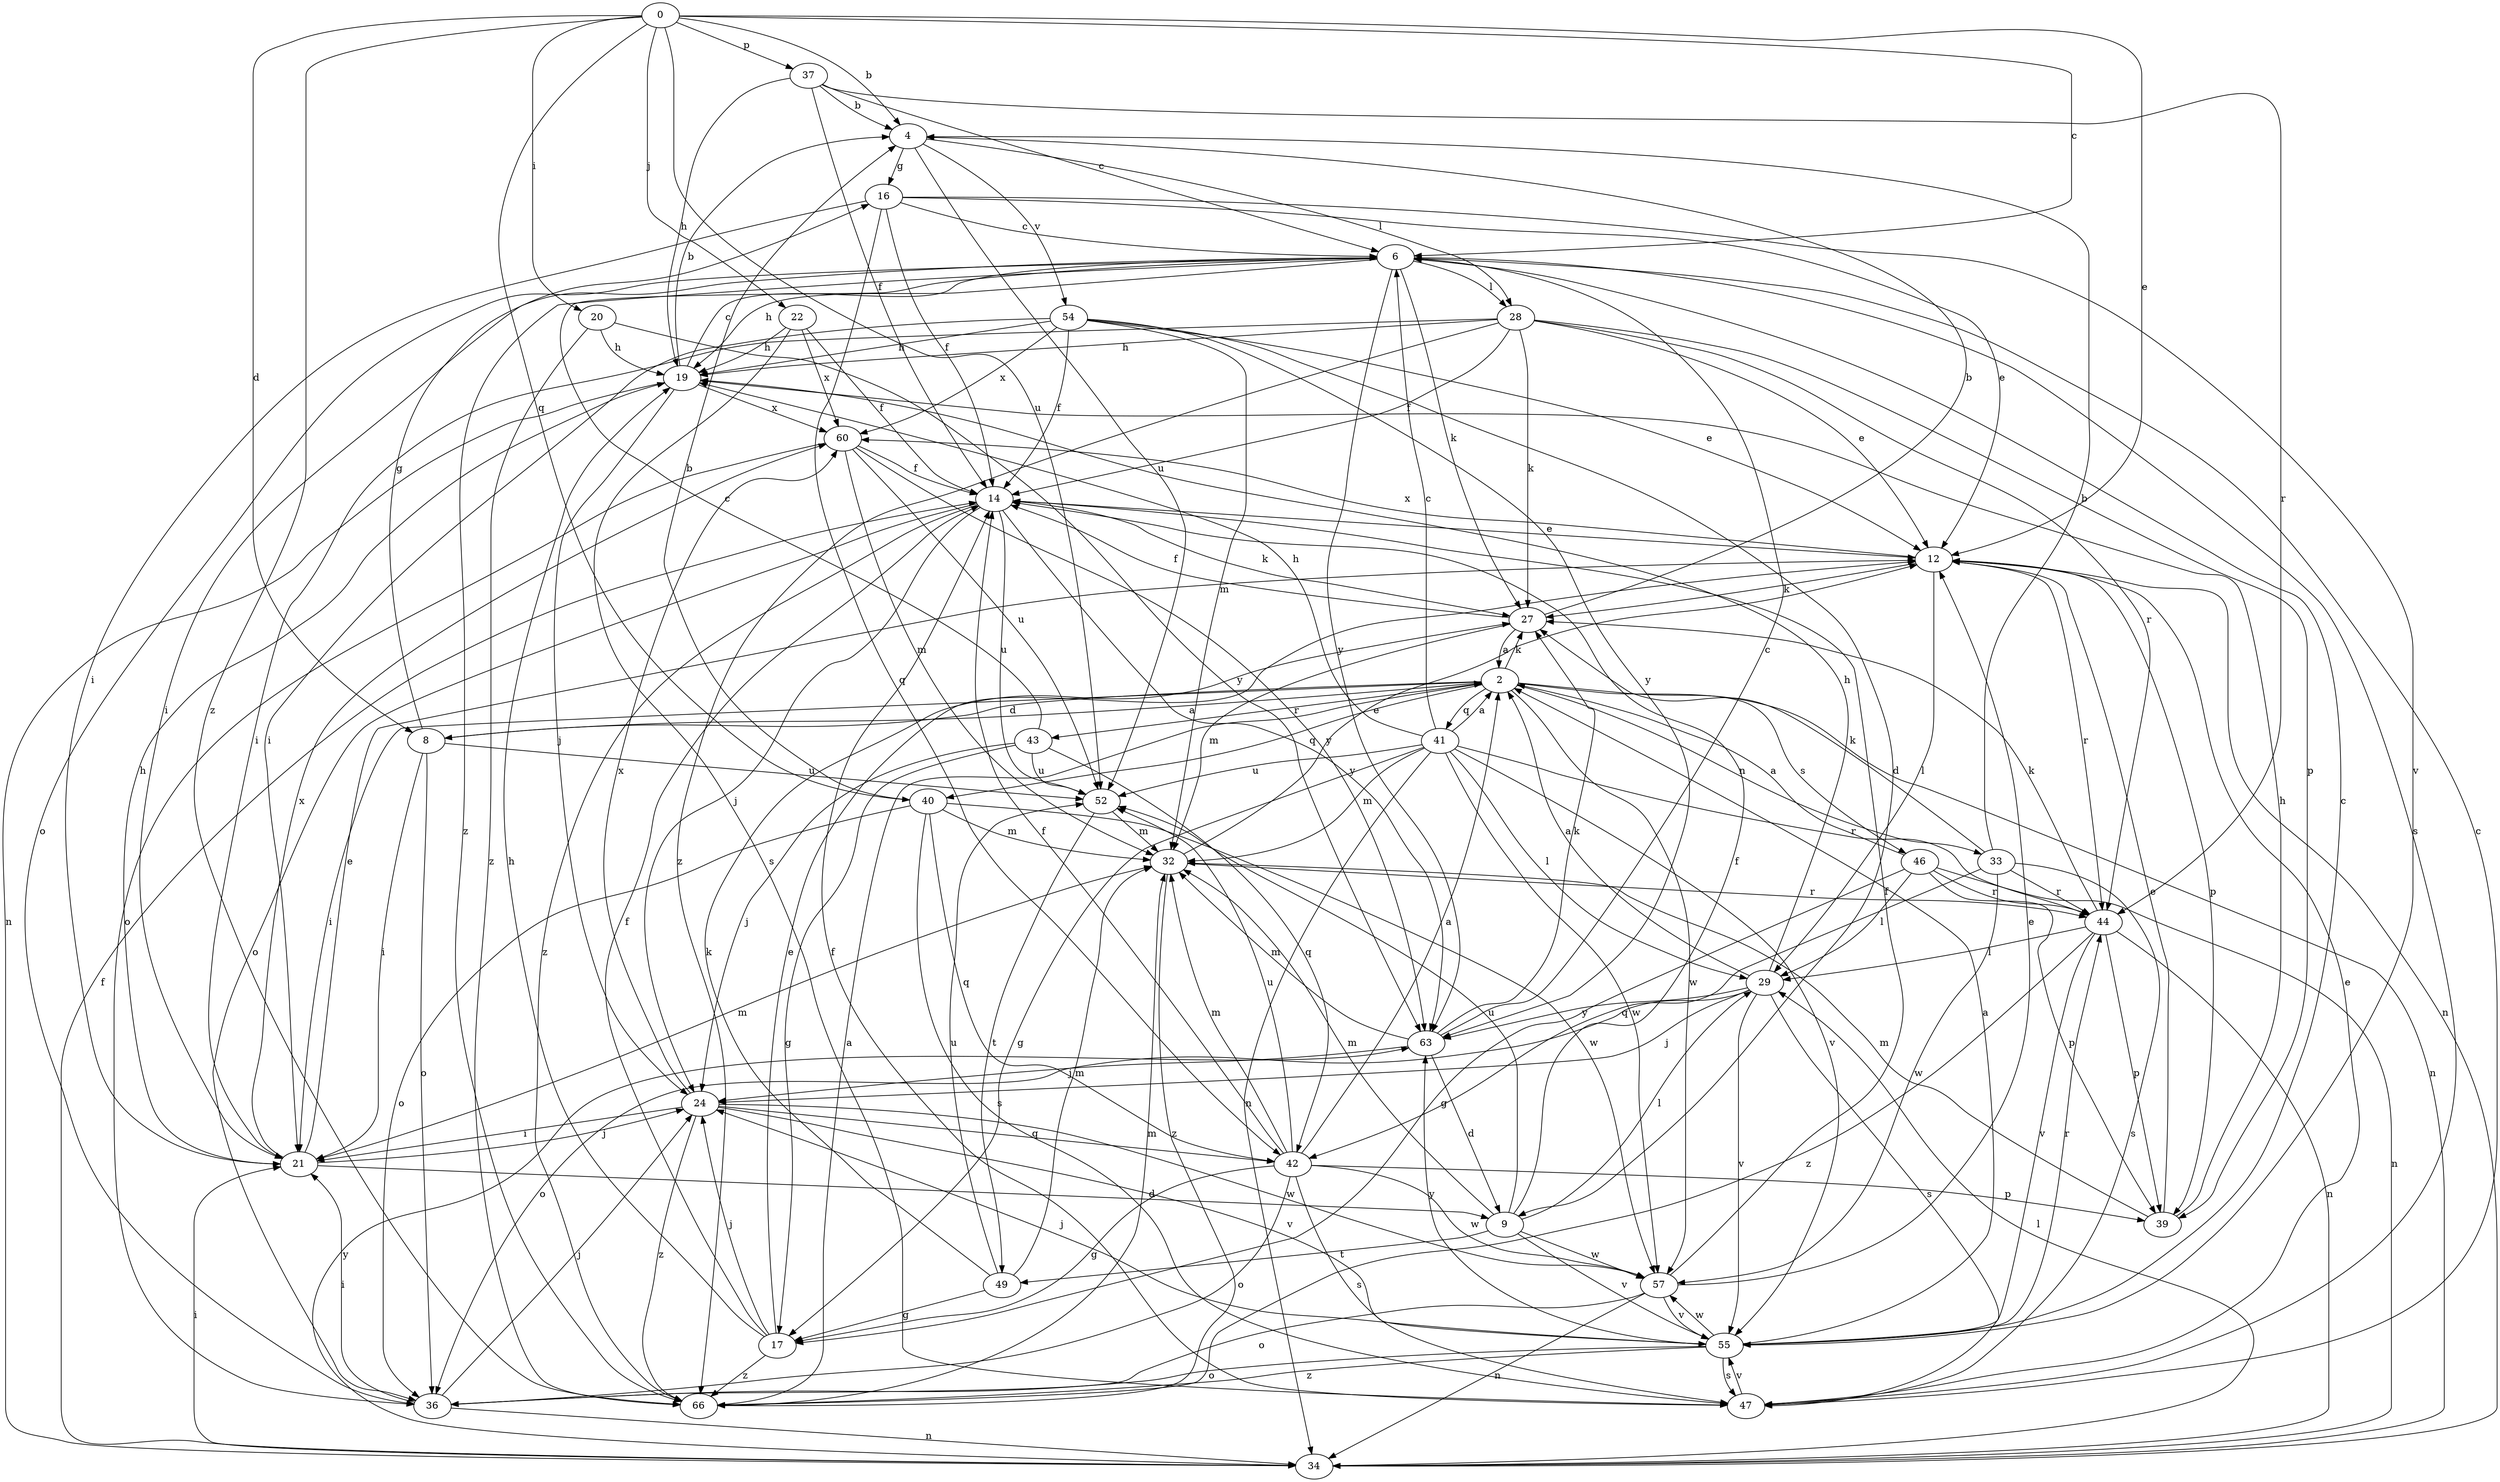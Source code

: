 strict digraph  {
0;
2;
4;
6;
8;
9;
12;
14;
16;
17;
19;
20;
21;
22;
24;
27;
28;
29;
32;
33;
34;
36;
37;
39;
40;
41;
42;
43;
44;
46;
47;
49;
52;
54;
55;
57;
60;
63;
66;
0 -> 4  [label=b];
0 -> 6  [label=c];
0 -> 8  [label=d];
0 -> 12  [label=e];
0 -> 20  [label=i];
0 -> 22  [label=j];
0 -> 37  [label=p];
0 -> 40  [label=q];
0 -> 52  [label=u];
0 -> 66  [label=z];
2 -> 8  [label=d];
2 -> 21  [label=i];
2 -> 27  [label=k];
2 -> 33  [label=n];
2 -> 34  [label=n];
2 -> 40  [label=q];
2 -> 41  [label=q];
2 -> 43  [label=r];
2 -> 46  [label=s];
2 -> 57  [label=w];
4 -> 16  [label=g];
4 -> 28  [label=l];
4 -> 52  [label=u];
4 -> 54  [label=v];
6 -> 19  [label=h];
6 -> 21  [label=i];
6 -> 27  [label=k];
6 -> 28  [label=l];
6 -> 36  [label=o];
6 -> 47  [label=s];
6 -> 63  [label=y];
6 -> 66  [label=z];
8 -> 2  [label=a];
8 -> 16  [label=g];
8 -> 21  [label=i];
8 -> 36  [label=o];
8 -> 52  [label=u];
9 -> 14  [label=f];
9 -> 29  [label=l];
9 -> 32  [label=m];
9 -> 49  [label=t];
9 -> 52  [label=u];
9 -> 55  [label=v];
9 -> 57  [label=w];
12 -> 27  [label=k];
12 -> 29  [label=l];
12 -> 34  [label=n];
12 -> 39  [label=p];
12 -> 44  [label=r];
12 -> 60  [label=x];
14 -> 12  [label=e];
14 -> 24  [label=j];
14 -> 27  [label=k];
14 -> 36  [label=o];
14 -> 52  [label=u];
14 -> 63  [label=y];
14 -> 66  [label=z];
16 -> 6  [label=c];
16 -> 12  [label=e];
16 -> 14  [label=f];
16 -> 21  [label=i];
16 -> 42  [label=q];
16 -> 55  [label=v];
17 -> 12  [label=e];
17 -> 14  [label=f];
17 -> 19  [label=h];
17 -> 24  [label=j];
17 -> 66  [label=z];
19 -> 4  [label=b];
19 -> 6  [label=c];
19 -> 24  [label=j];
19 -> 34  [label=n];
19 -> 60  [label=x];
20 -> 19  [label=h];
20 -> 63  [label=y];
20 -> 66  [label=z];
21 -> 9  [label=d];
21 -> 12  [label=e];
21 -> 19  [label=h];
21 -> 24  [label=j];
21 -> 32  [label=m];
21 -> 60  [label=x];
22 -> 14  [label=f];
22 -> 19  [label=h];
22 -> 47  [label=s];
22 -> 60  [label=x];
24 -> 21  [label=i];
24 -> 42  [label=q];
24 -> 55  [label=v];
24 -> 57  [label=w];
24 -> 60  [label=x];
24 -> 66  [label=z];
27 -> 2  [label=a];
27 -> 4  [label=b];
27 -> 14  [label=f];
27 -> 32  [label=m];
28 -> 12  [label=e];
28 -> 14  [label=f];
28 -> 19  [label=h];
28 -> 21  [label=i];
28 -> 27  [label=k];
28 -> 39  [label=p];
28 -> 44  [label=r];
28 -> 66  [label=z];
29 -> 2  [label=a];
29 -> 19  [label=h];
29 -> 24  [label=j];
29 -> 36  [label=o];
29 -> 47  [label=s];
29 -> 55  [label=v];
29 -> 63  [label=y];
32 -> 12  [label=e];
32 -> 44  [label=r];
32 -> 66  [label=z];
33 -> 4  [label=b];
33 -> 27  [label=k];
33 -> 42  [label=q];
33 -> 44  [label=r];
33 -> 47  [label=s];
33 -> 57  [label=w];
34 -> 14  [label=f];
34 -> 21  [label=i];
34 -> 29  [label=l];
34 -> 63  [label=y];
36 -> 21  [label=i];
36 -> 24  [label=j];
36 -> 34  [label=n];
37 -> 4  [label=b];
37 -> 6  [label=c];
37 -> 14  [label=f];
37 -> 19  [label=h];
37 -> 44  [label=r];
39 -> 12  [label=e];
39 -> 19  [label=h];
39 -> 32  [label=m];
40 -> 4  [label=b];
40 -> 32  [label=m];
40 -> 36  [label=o];
40 -> 42  [label=q];
40 -> 47  [label=s];
40 -> 57  [label=w];
41 -> 2  [label=a];
41 -> 6  [label=c];
41 -> 17  [label=g];
41 -> 19  [label=h];
41 -> 29  [label=l];
41 -> 32  [label=m];
41 -> 34  [label=n];
41 -> 44  [label=r];
41 -> 52  [label=u];
41 -> 55  [label=v];
41 -> 57  [label=w];
42 -> 2  [label=a];
42 -> 14  [label=f];
42 -> 17  [label=g];
42 -> 32  [label=m];
42 -> 36  [label=o];
42 -> 39  [label=p];
42 -> 47  [label=s];
42 -> 52  [label=u];
42 -> 57  [label=w];
43 -> 6  [label=c];
43 -> 17  [label=g];
43 -> 24  [label=j];
43 -> 42  [label=q];
43 -> 52  [label=u];
44 -> 27  [label=k];
44 -> 29  [label=l];
44 -> 34  [label=n];
44 -> 39  [label=p];
44 -> 55  [label=v];
44 -> 66  [label=z];
46 -> 2  [label=a];
46 -> 17  [label=g];
46 -> 29  [label=l];
46 -> 34  [label=n];
46 -> 39  [label=p];
46 -> 44  [label=r];
47 -> 6  [label=c];
47 -> 12  [label=e];
47 -> 14  [label=f];
47 -> 55  [label=v];
49 -> 17  [label=g];
49 -> 27  [label=k];
49 -> 32  [label=m];
49 -> 52  [label=u];
52 -> 32  [label=m];
52 -> 49  [label=t];
54 -> 9  [label=d];
54 -> 12  [label=e];
54 -> 14  [label=f];
54 -> 19  [label=h];
54 -> 21  [label=i];
54 -> 32  [label=m];
54 -> 60  [label=x];
54 -> 63  [label=y];
55 -> 2  [label=a];
55 -> 6  [label=c];
55 -> 24  [label=j];
55 -> 36  [label=o];
55 -> 44  [label=r];
55 -> 47  [label=s];
55 -> 57  [label=w];
55 -> 63  [label=y];
55 -> 66  [label=z];
57 -> 12  [label=e];
57 -> 14  [label=f];
57 -> 34  [label=n];
57 -> 36  [label=o];
57 -> 55  [label=v];
60 -> 14  [label=f];
60 -> 32  [label=m];
60 -> 36  [label=o];
60 -> 52  [label=u];
60 -> 63  [label=y];
63 -> 6  [label=c];
63 -> 9  [label=d];
63 -> 24  [label=j];
63 -> 27  [label=k];
63 -> 32  [label=m];
66 -> 2  [label=a];
66 -> 32  [label=m];
}
